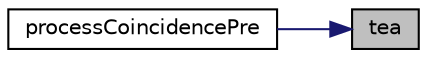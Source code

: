digraph "tea"
{
 // LATEX_PDF_SIZE
  edge [fontname="Helvetica",fontsize="10",labelfontname="Helvetica",labelfontsize="10"];
  node [fontname="Helvetica",fontsize="10",shape=record];
  rankdir="RL";
  Node1 [label="tea",height=0.2,width=0.4,color="black", fillcolor="grey75", style="filled", fontcolor="black",tooltip=" "];
  Node1 -> Node2 [dir="back",color="midnightblue",fontsize="10",style="solid"];
  Node2 [label="processCoincidencePre",height=0.2,width=0.4,color="black", fillcolor="white", style="filled",URL="$processCoincidencePre_8C.html#a37b09e1ea9f054826199a23cf42cc8ae",tooltip=" "];
}
